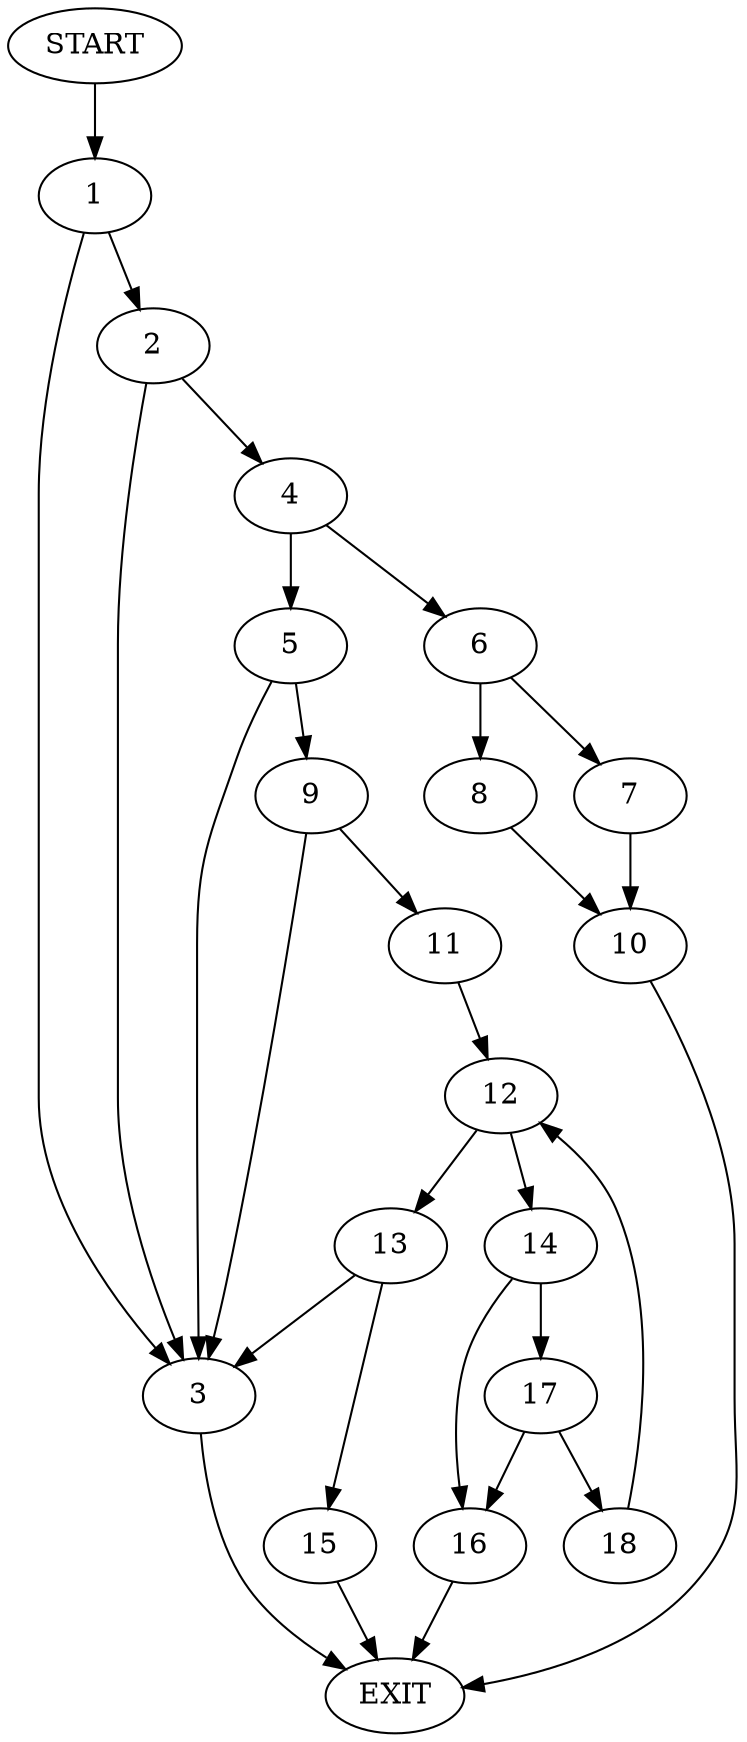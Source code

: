digraph {
0 [label="START"]
19 [label="EXIT"]
0 -> 1
1 -> 2
1 -> 3
2 -> 4
2 -> 3
3 -> 19
4 -> 5
4 -> 6
6 -> 7
6 -> 8
5 -> 9
5 -> 3
8 -> 10
7 -> 10
10 -> 19
9 -> 11
9 -> 3
11 -> 12
12 -> 13
12 -> 14
13 -> 15
13 -> 3
14 -> 16
14 -> 17
16 -> 19
17 -> 16
17 -> 18
18 -> 12
15 -> 19
}
